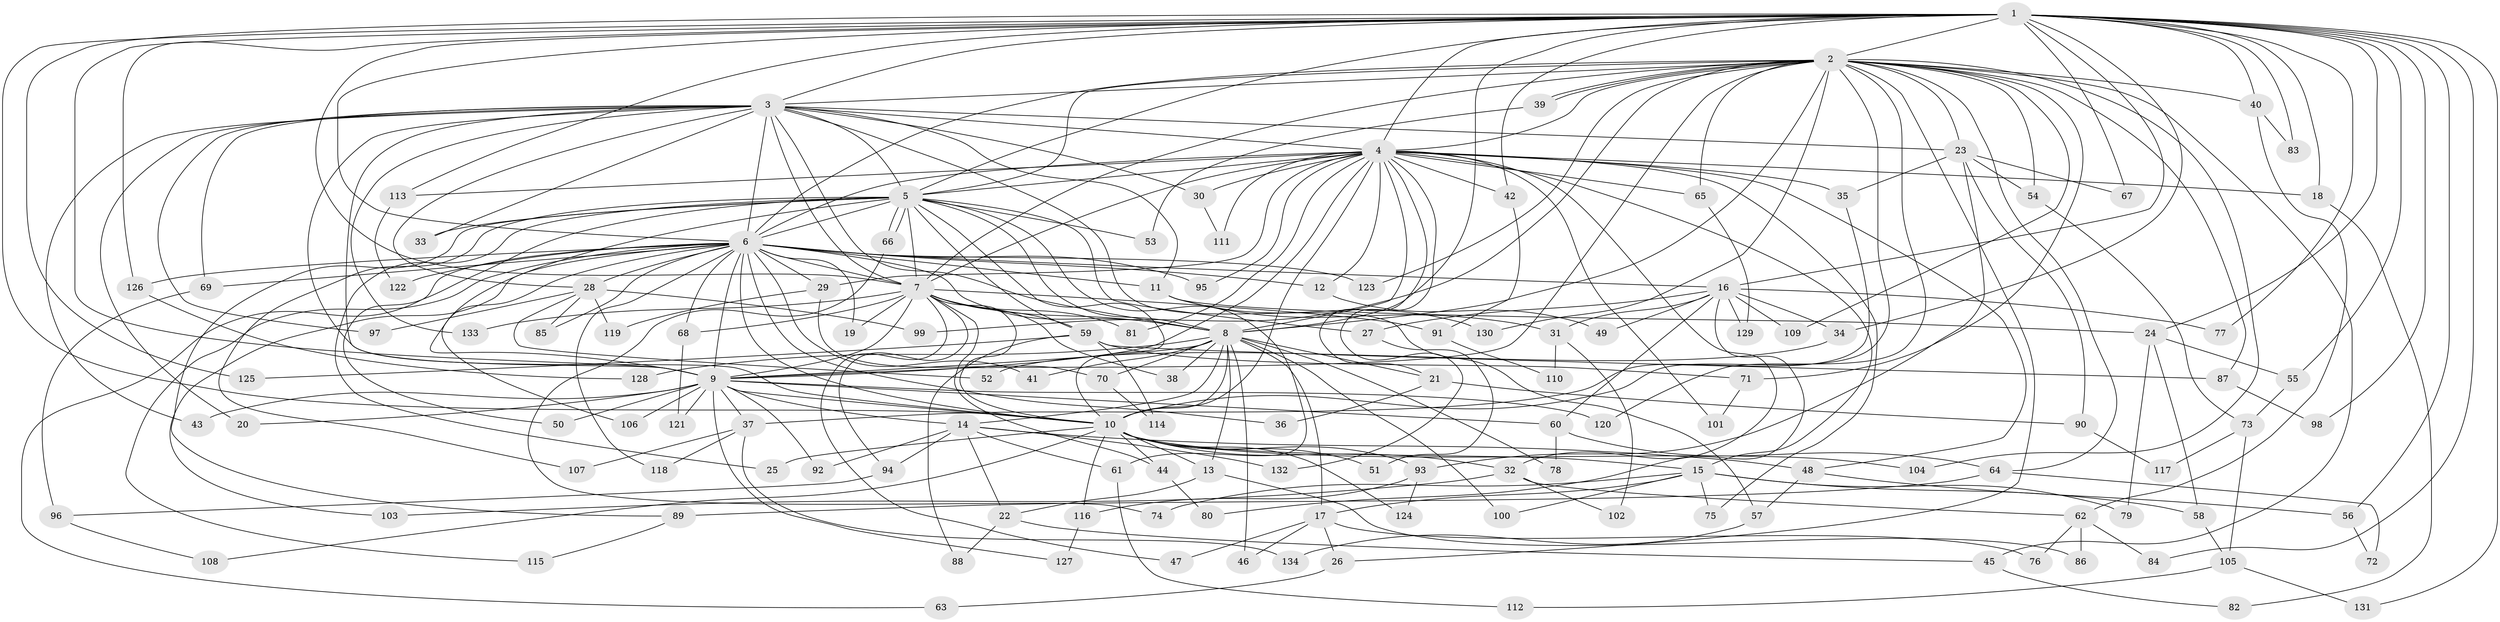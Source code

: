// coarse degree distribution, {22: 0.009615384615384616, 24: 0.019230769230769232, 20: 0.009615384615384616, 25: 0.009615384615384616, 18: 0.028846153846153848, 27: 0.009615384615384616, 7: 0.028846153846153848, 3: 0.21153846153846154, 9: 0.009615384615384616, 11: 0.009615384615384616, 5: 0.0673076923076923, 2: 0.49038461538461536, 4: 0.07692307692307693, 8: 0.009615384615384616, 6: 0.009615384615384616}
// Generated by graph-tools (version 1.1) at 2025/51/02/27/25 19:51:41]
// undirected, 134 vertices, 293 edges
graph export_dot {
graph [start="1"]
  node [color=gray90,style=filled];
  1;
  2;
  3;
  4;
  5;
  6;
  7;
  8;
  9;
  10;
  11;
  12;
  13;
  14;
  15;
  16;
  17;
  18;
  19;
  20;
  21;
  22;
  23;
  24;
  25;
  26;
  27;
  28;
  29;
  30;
  31;
  32;
  33;
  34;
  35;
  36;
  37;
  38;
  39;
  40;
  41;
  42;
  43;
  44;
  45;
  46;
  47;
  48;
  49;
  50;
  51;
  52;
  53;
  54;
  55;
  56;
  57;
  58;
  59;
  60;
  61;
  62;
  63;
  64;
  65;
  66;
  67;
  68;
  69;
  70;
  71;
  72;
  73;
  74;
  75;
  76;
  77;
  78;
  79;
  80;
  81;
  82;
  83;
  84;
  85;
  86;
  87;
  88;
  89;
  90;
  91;
  92;
  93;
  94;
  95;
  96;
  97;
  98;
  99;
  100;
  101;
  102;
  103;
  104;
  105;
  106;
  107;
  108;
  109;
  110;
  111;
  112;
  113;
  114;
  115;
  116;
  117;
  118;
  119;
  120;
  121;
  122;
  123;
  124;
  125;
  126;
  127;
  128;
  129;
  130;
  131;
  132;
  133;
  134;
  1 -- 2;
  1 -- 3;
  1 -- 4;
  1 -- 5;
  1 -- 6;
  1 -- 7;
  1 -- 8;
  1 -- 9;
  1 -- 10;
  1 -- 16;
  1 -- 18;
  1 -- 24;
  1 -- 34;
  1 -- 40;
  1 -- 42;
  1 -- 55;
  1 -- 56;
  1 -- 67;
  1 -- 77;
  1 -- 83;
  1 -- 84;
  1 -- 98;
  1 -- 113;
  1 -- 125;
  1 -- 126;
  1 -- 131;
  2 -- 3;
  2 -- 4;
  2 -- 5;
  2 -- 6;
  2 -- 7;
  2 -- 8;
  2 -- 9;
  2 -- 10;
  2 -- 23;
  2 -- 26;
  2 -- 39;
  2 -- 39;
  2 -- 40;
  2 -- 45;
  2 -- 54;
  2 -- 64;
  2 -- 65;
  2 -- 71;
  2 -- 87;
  2 -- 99;
  2 -- 104;
  2 -- 109;
  2 -- 120;
  2 -- 123;
  2 -- 130;
  3 -- 4;
  3 -- 5;
  3 -- 6;
  3 -- 7;
  3 -- 8;
  3 -- 9;
  3 -- 10;
  3 -- 11;
  3 -- 20;
  3 -- 23;
  3 -- 28;
  3 -- 30;
  3 -- 33;
  3 -- 43;
  3 -- 57;
  3 -- 69;
  3 -- 97;
  3 -- 133;
  4 -- 5;
  4 -- 6;
  4 -- 7;
  4 -- 8;
  4 -- 9;
  4 -- 10;
  4 -- 12;
  4 -- 15;
  4 -- 18;
  4 -- 21;
  4 -- 29;
  4 -- 30;
  4 -- 32;
  4 -- 35;
  4 -- 42;
  4 -- 48;
  4 -- 65;
  4 -- 75;
  4 -- 81;
  4 -- 95;
  4 -- 101;
  4 -- 111;
  4 -- 113;
  4 -- 132;
  5 -- 6;
  5 -- 7;
  5 -- 8;
  5 -- 9;
  5 -- 10;
  5 -- 25;
  5 -- 27;
  5 -- 33;
  5 -- 50;
  5 -- 53;
  5 -- 59;
  5 -- 61;
  5 -- 66;
  5 -- 66;
  5 -- 89;
  5 -- 107;
  6 -- 7;
  6 -- 8;
  6 -- 9;
  6 -- 10;
  6 -- 11;
  6 -- 12;
  6 -- 16;
  6 -- 19;
  6 -- 28;
  6 -- 29;
  6 -- 36;
  6 -- 41;
  6 -- 63;
  6 -- 68;
  6 -- 69;
  6 -- 85;
  6 -- 95;
  6 -- 103;
  6 -- 106;
  6 -- 115;
  6 -- 118;
  6 -- 122;
  6 -- 123;
  6 -- 126;
  7 -- 8;
  7 -- 9;
  7 -- 10;
  7 -- 19;
  7 -- 38;
  7 -- 44;
  7 -- 47;
  7 -- 59;
  7 -- 68;
  7 -- 81;
  7 -- 91;
  7 -- 94;
  7 -- 133;
  8 -- 9;
  8 -- 10;
  8 -- 13;
  8 -- 14;
  8 -- 17;
  8 -- 21;
  8 -- 38;
  8 -- 41;
  8 -- 46;
  8 -- 70;
  8 -- 78;
  8 -- 100;
  8 -- 128;
  9 -- 10;
  9 -- 14;
  9 -- 20;
  9 -- 37;
  9 -- 43;
  9 -- 50;
  9 -- 60;
  9 -- 92;
  9 -- 106;
  9 -- 120;
  9 -- 121;
  9 -- 127;
  10 -- 13;
  10 -- 15;
  10 -- 25;
  10 -- 32;
  10 -- 44;
  10 -- 51;
  10 -- 93;
  10 -- 104;
  10 -- 108;
  10 -- 116;
  10 -- 124;
  11 -- 24;
  11 -- 31;
  11 -- 130;
  12 -- 49;
  13 -- 22;
  13 -- 86;
  14 -- 22;
  14 -- 48;
  14 -- 61;
  14 -- 92;
  14 -- 94;
  14 -- 132;
  15 -- 17;
  15 -- 58;
  15 -- 74;
  15 -- 75;
  15 -- 79;
  15 -- 100;
  16 -- 27;
  16 -- 31;
  16 -- 34;
  16 -- 49;
  16 -- 60;
  16 -- 77;
  16 -- 80;
  16 -- 109;
  16 -- 129;
  17 -- 26;
  17 -- 46;
  17 -- 47;
  17 -- 76;
  18 -- 82;
  21 -- 36;
  21 -- 90;
  22 -- 45;
  22 -- 88;
  23 -- 35;
  23 -- 54;
  23 -- 67;
  23 -- 90;
  23 -- 93;
  24 -- 55;
  24 -- 58;
  24 -- 79;
  26 -- 63;
  27 -- 51;
  28 -- 52;
  28 -- 85;
  28 -- 97;
  28 -- 99;
  28 -- 119;
  29 -- 70;
  29 -- 119;
  30 -- 111;
  31 -- 102;
  31 -- 110;
  32 -- 62;
  32 -- 102;
  32 -- 103;
  34 -- 52;
  35 -- 37;
  37 -- 107;
  37 -- 118;
  37 -- 134;
  39 -- 53;
  40 -- 62;
  40 -- 83;
  42 -- 91;
  44 -- 80;
  45 -- 82;
  48 -- 56;
  48 -- 57;
  54 -- 73;
  55 -- 73;
  56 -- 72;
  57 -- 134;
  58 -- 105;
  59 -- 71;
  59 -- 87;
  59 -- 88;
  59 -- 114;
  59 -- 125;
  60 -- 64;
  60 -- 78;
  61 -- 112;
  62 -- 76;
  62 -- 84;
  62 -- 86;
  64 -- 72;
  64 -- 89;
  65 -- 129;
  66 -- 74;
  68 -- 121;
  69 -- 96;
  70 -- 114;
  71 -- 101;
  73 -- 105;
  73 -- 117;
  87 -- 98;
  89 -- 115;
  90 -- 117;
  91 -- 110;
  93 -- 116;
  93 -- 124;
  94 -- 96;
  96 -- 108;
  105 -- 112;
  105 -- 131;
  113 -- 122;
  116 -- 127;
  126 -- 128;
}
